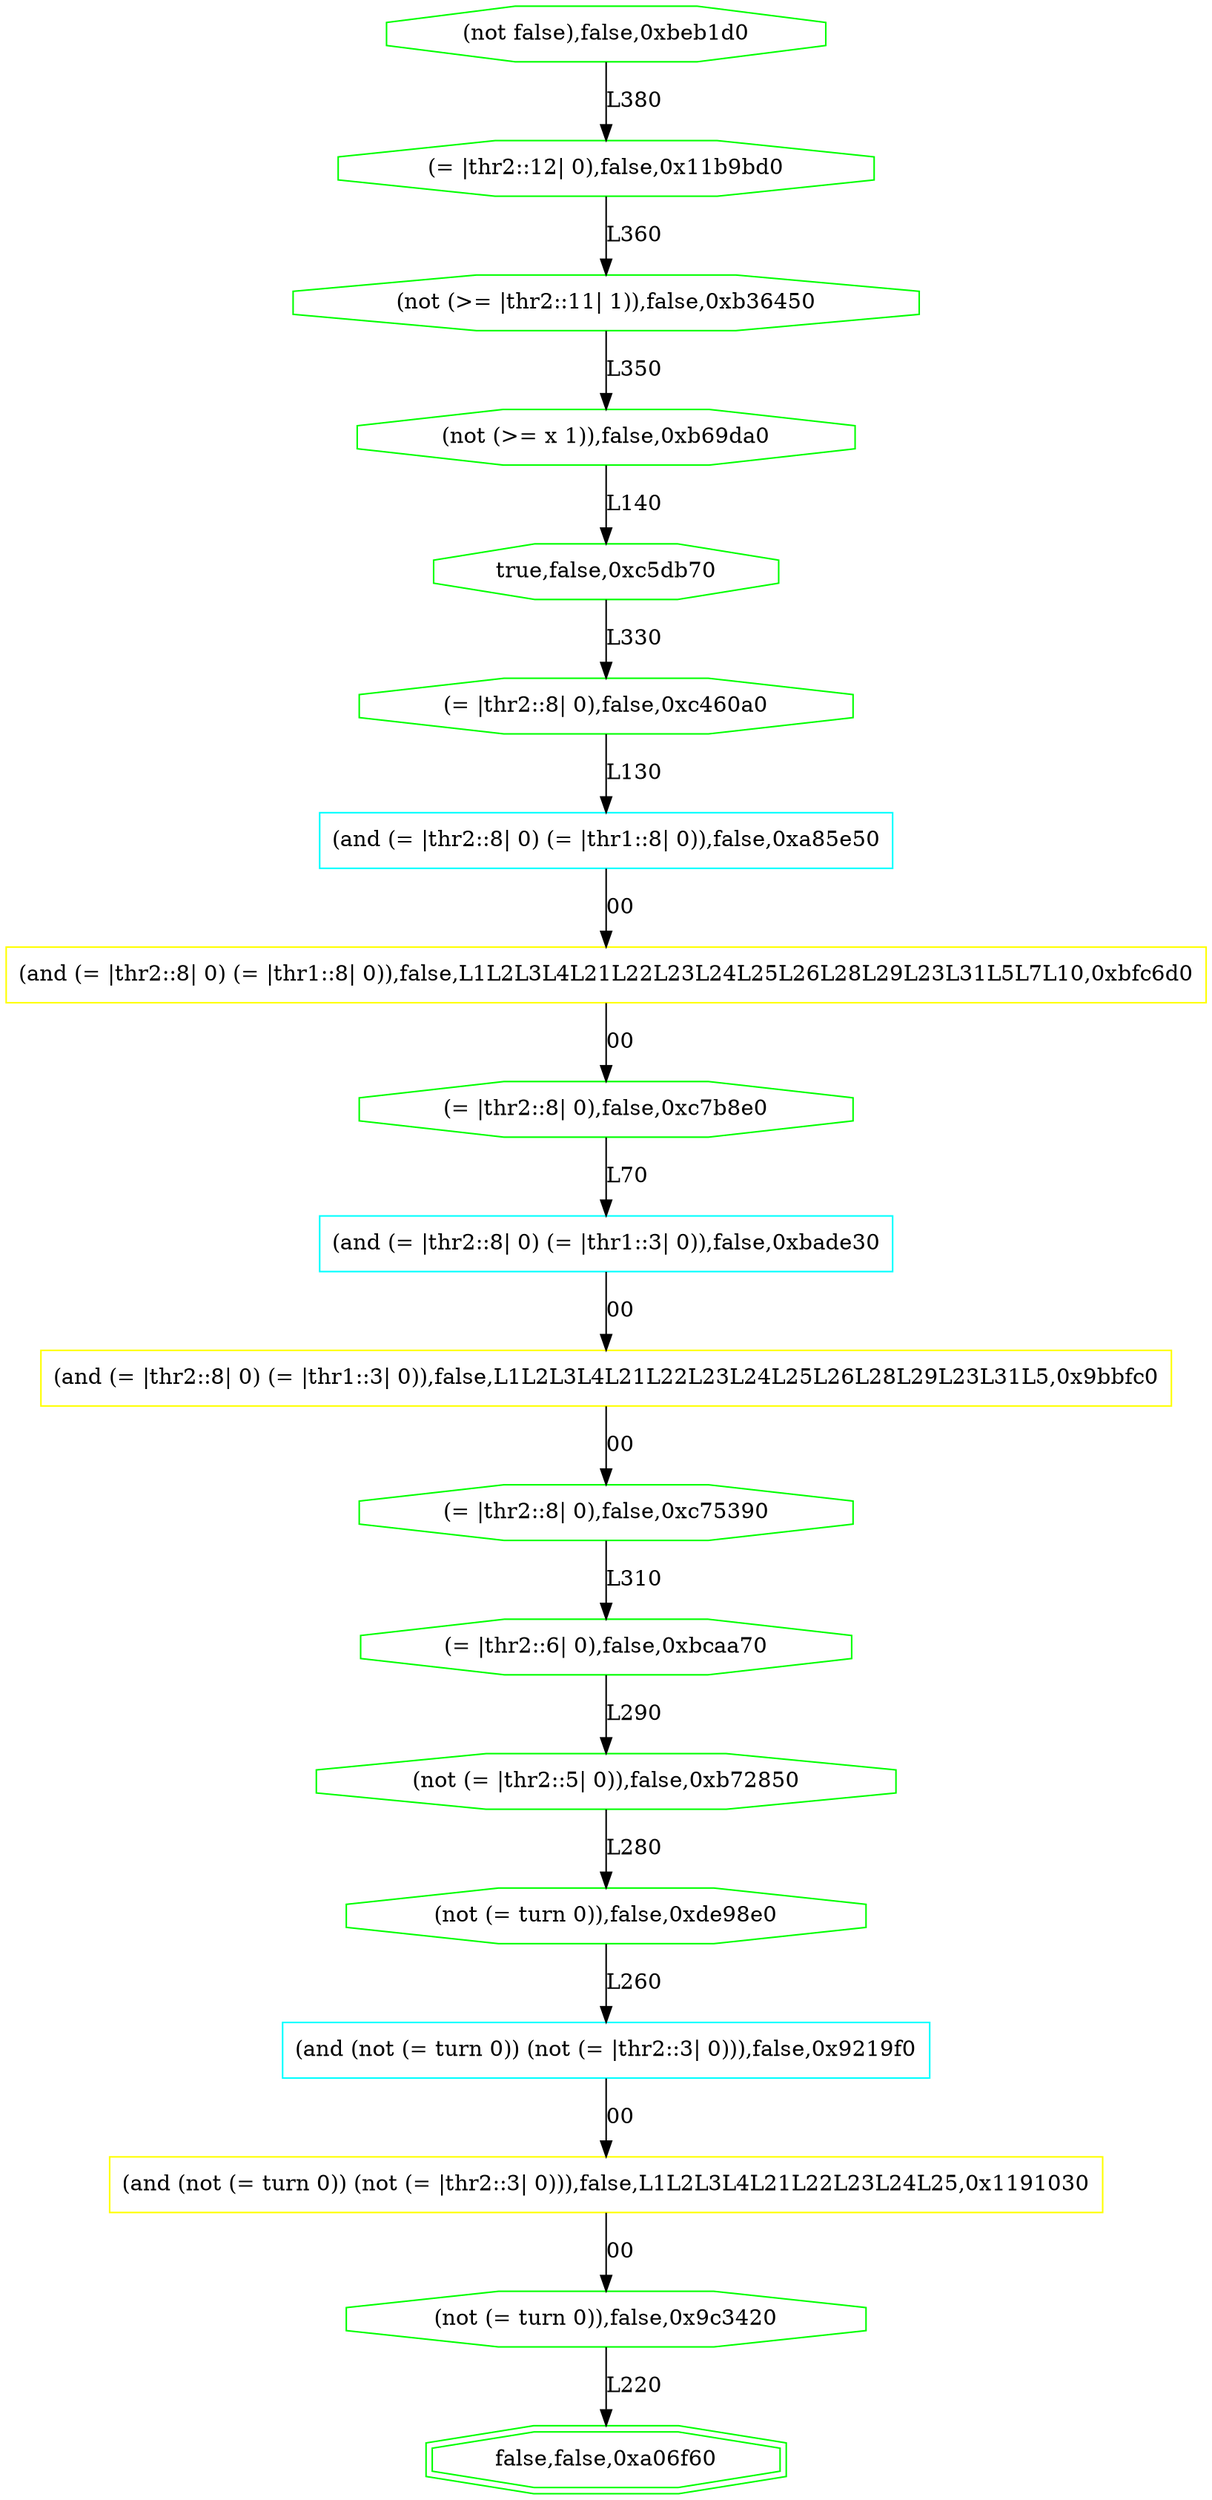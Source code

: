digraph G {
0[label="(not false),false,0xbeb1d0", color=green,shape=octagon];
1[label="(= |thr2::12| 0),false,0x11b9bd0", color=green,shape=octagon];
2[label="(not (>= |thr2::11| 1)),false,0xb36450", color=green,shape=octagon];
3[label="(not (>= x 1)),false,0xb69da0", color=green,shape=octagon];
4[label="true,false,0xc5db70", color=green,shape=octagon];
5[label="(= |thr2::8| 0),false,0xc460a0", color=green,shape=octagon];
6[label="(and (= |thr2::8| 0) (= |thr1::8| 0)),false,0xa85e50", color=cyan,shape=rectangle];
7[label="(and (= |thr2::8| 0) (= |thr1::8| 0)),false,L1L2L3L4L21L22L23L24L25L26L28L29L23L31L5L7L10,0xbfc6d0", color=yellow,shape=rectangle];
8[label="(= |thr2::8| 0),false,0xc7b8e0", color=green,shape=octagon];
9[label="(and (= |thr2::8| 0) (= |thr1::3| 0)),false,0xbade30", color=cyan,shape=rectangle];
10[label="(and (= |thr2::8| 0) (= |thr1::3| 0)),false,L1L2L3L4L21L22L23L24L25L26L28L29L23L31L5,0x9bbfc0", color=yellow,shape=rectangle];
11[label="(= |thr2::8| 0),false,0xc75390", color=green,shape=octagon];
12[label="(= |thr2::6| 0),false,0xbcaa70", color=green,shape=octagon];
13[label="(not (= |thr2::5| 0)),false,0xb72850", color=green,shape=octagon];
14[label="(not (= turn 0)),false,0xde98e0", color=green,shape=octagon];
15[label="(and (not (= turn 0)) (not (= |thr2::3| 0))),false,0x9219f0", color=cyan,shape=rectangle];
16[label="(and (not (= turn 0)) (not (= |thr2::3| 0))),false,L1L2L3L4L21L22L23L24L25,0x1191030", color=yellow,shape=rectangle];
17[label="(not (= turn 0)),false,0x9c3420", color=green,shape=octagon];
18[label="false,false,0xa06f60", color=green,shape=doubleoctagon];
0->1 [label="L380"];
1->2 [label="L360"];
2->3 [label="L350"];
3->4 [label="L140"];
4->5 [label="L330"];
5->6 [label="L130"];
6->7 [label="00"];
7->8 [label="00"];
8->9 [label="L70"];
9->10 [label="00"];
10->11 [label="00"];
11->12 [label="L310"];
12->13 [label="L290"];
13->14 [label="L280"];
14->15 [label="L260"];
15->16 [label="00"];
16->17 [label="00"];
17->18 [label="L220"];
}
